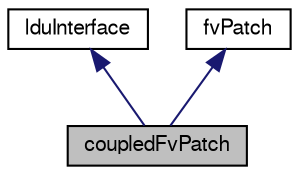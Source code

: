 digraph "coupledFvPatch"
{
  bgcolor="transparent";
  edge [fontname="FreeSans",fontsize="10",labelfontname="FreeSans",labelfontsize="10"];
  node [fontname="FreeSans",fontsize="10",shape=record];
  Node10 [label="coupledFvPatch",height=0.2,width=0.4,color="black", fillcolor="grey75", style="filled", fontcolor="black"];
  Node11 -> Node10 [dir="back",color="midnightblue",fontsize="10",style="solid",fontname="FreeSans"];
  Node11 [label="lduInterface",height=0.2,width=0.4,color="black",URL="$a26858.html",tooltip="An abstract base class for implicitly-coupled interfaces e.g. processor and cyclic patches..."];
  Node12 -> Node10 [dir="back",color="midnightblue",fontsize="10",style="solid",fontname="FreeSans"];
  Node12 [label="fvPatch",height=0.2,width=0.4,color="black",URL="$a22870.html",tooltip="A finiteVolume patch using a polyPatch and a fvBoundaryMesh. "];
}

